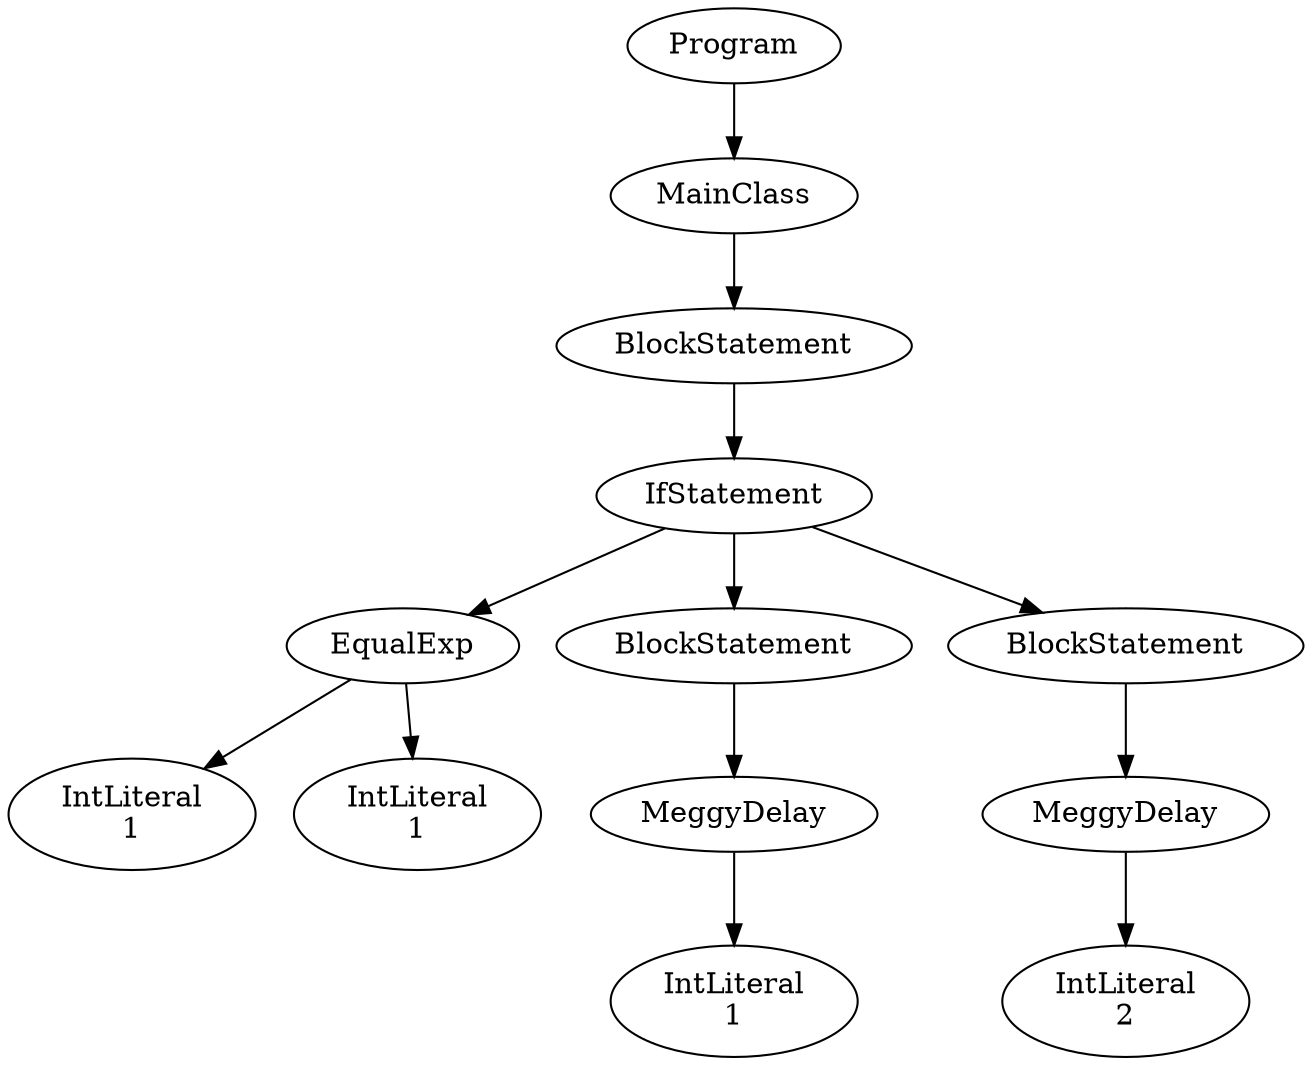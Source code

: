 digraph ASTGraph {
0 [ label="Program" ];
1 [ label="MainClass" ];
0 -> 1
2 [ label="BlockStatement" ];
1 -> 2
3 [ label="IfStatement" ];
2 -> 3
4 [ label="EqualExp" ];
3 -> 4
5 [ label="IntLiteral\n1" ];
4 -> 5
6 [ label="IntLiteral\n1" ];
4 -> 6
7 [ label="BlockStatement" ];
3 -> 7
8 [ label="MeggyDelay" ];
7 -> 8
9 [ label="IntLiteral\n1" ];
8 -> 9
10 [ label="BlockStatement" ];
3 -> 10
11 [ label="MeggyDelay" ];
10 -> 11
12 [ label="IntLiteral\n2" ];
11 -> 12
}
